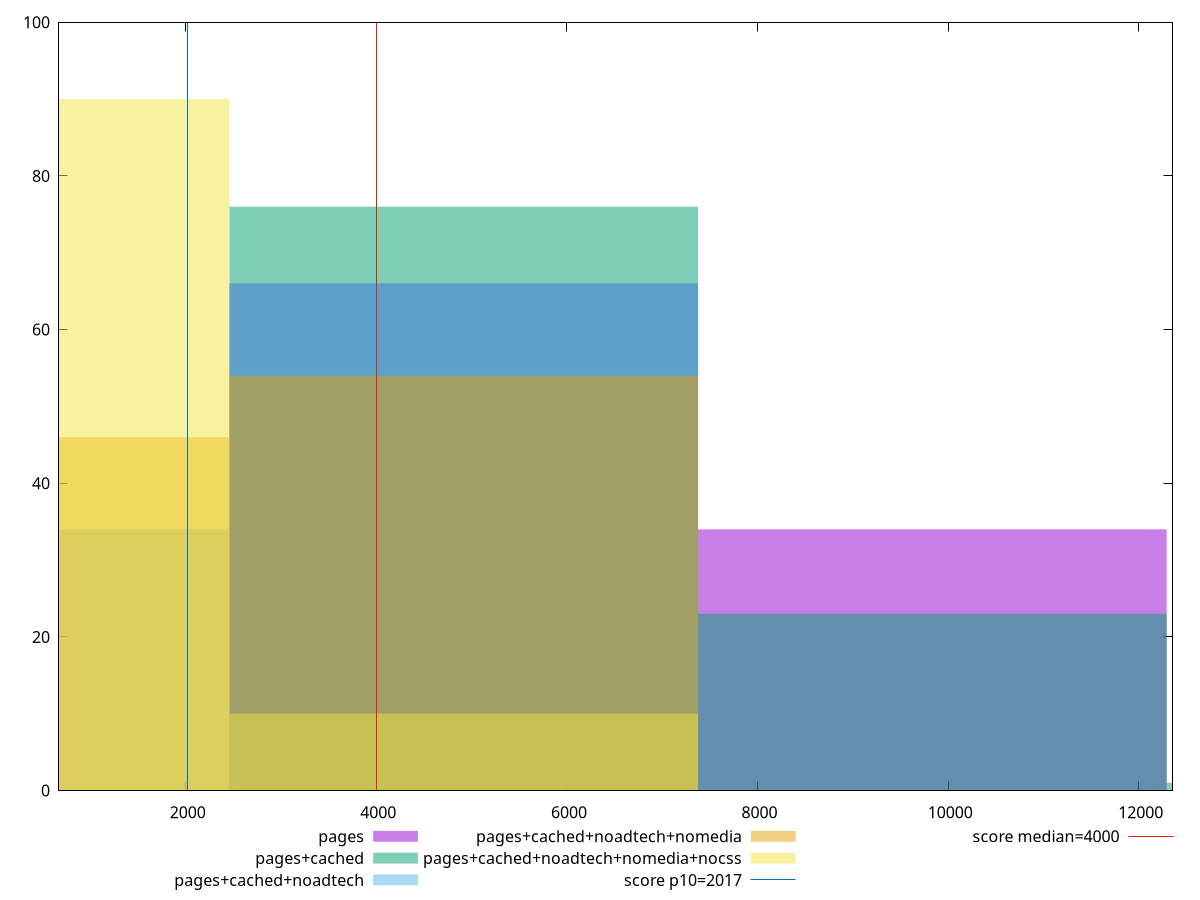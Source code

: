 reset

$pages <<EOF
4916.630705099537 66
9833.261410199075 34
EOF

$pagesCached <<EOF
4916.630705099537 76
9833.261410199075 23
14749.892115298611 1
EOF

$pagesCachedNoadtech <<EOF
0 34
4916.630705099537 66
EOF

$pagesCachedNoadtechNomedia <<EOF
0 46
4916.630705099537 54
EOF

$pagesCachedNoadtechNomediaNocss <<EOF
0 90
4916.630705099537 10
EOF

set key outside below
set boxwidth 4916.630705099537
set xrange [670.2560000000004:12352.87199999999]
set yrange [0:100]
set trange [0:100]
set style fill transparent solid 0.5 noborder

set parametric
set terminal svg size 640, 530 enhanced background rgb 'white'
set output "report_00015_2021-02-09T16-11-33.973Z/mainthread-work-breakdown/comparison/histogram/all_raw.svg"

plot $pages title "pages" with boxes, \
     $pagesCached title "pages+cached" with boxes, \
     $pagesCachedNoadtech title "pages+cached+noadtech" with boxes, \
     $pagesCachedNoadtechNomedia title "pages+cached+noadtech+nomedia" with boxes, \
     $pagesCachedNoadtechNomediaNocss title "pages+cached+noadtech+nomedia+nocss" with boxes, \
     2017,t title "score p10=2017", \
     4000,t title "score median=4000"

reset
